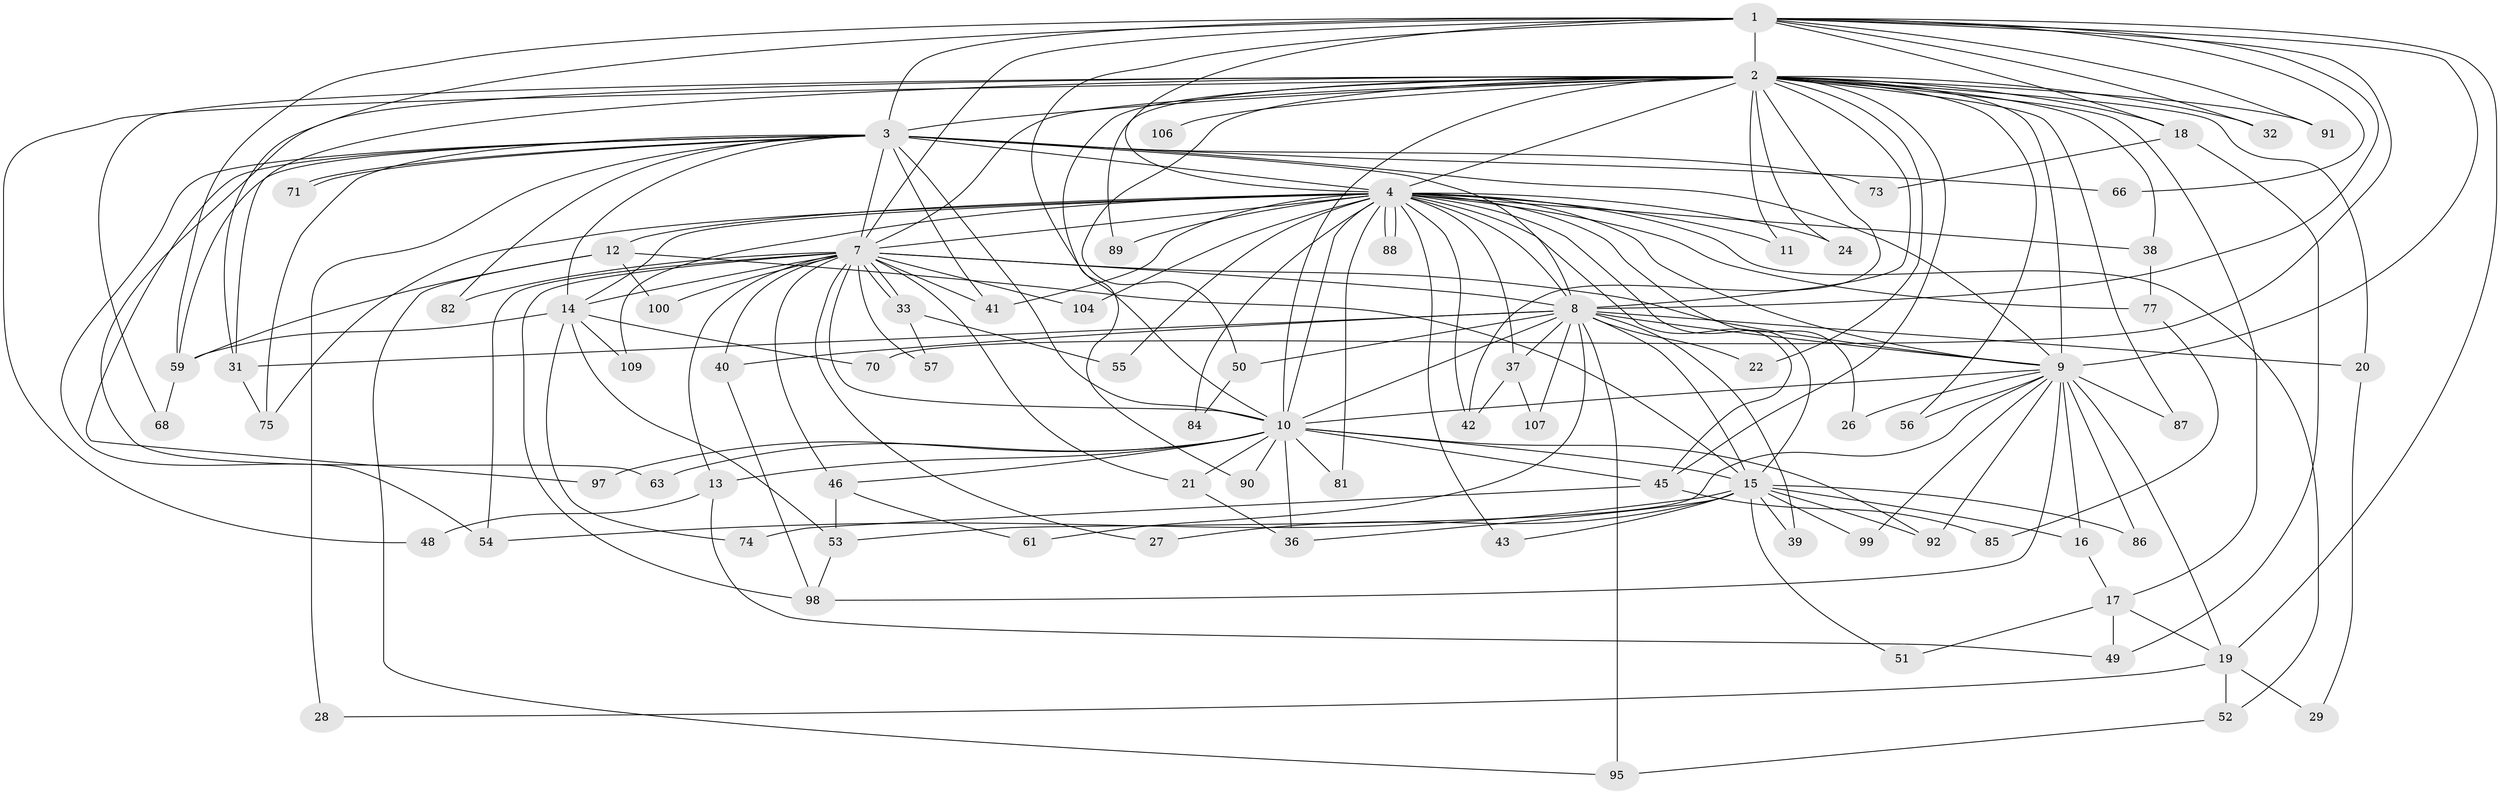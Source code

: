 // original degree distribution, {17: 0.009174311926605505, 21: 0.01834862385321101, 20: 0.01834862385321101, 23: 0.01834862385321101, 24: 0.009174311926605505, 19: 0.009174311926605505, 22: 0.009174311926605505, 2: 0.5596330275229358, 6: 0.01834862385321101, 4: 0.08256880733944955, 7: 0.009174311926605505, 16: 0.009174311926605505, 5: 0.03669724770642202, 3: 0.1926605504587156}
// Generated by graph-tools (version 1.1) at 2025/11/02/27/25 16:11:04]
// undirected, 79 vertices, 187 edges
graph export_dot {
graph [start="1"]
  node [color=gray90,style=filled];
  1 [super="+76"];
  2 [super="+5"];
  3 [super="+25"];
  4 [super="+6"];
  7 [super="+67"];
  8 [super="+34"];
  9 [super="+101"];
  10 [super="+44"];
  11;
  12 [super="+62"];
  13;
  14 [super="+30"];
  15 [super="+80"];
  16 [super="+35"];
  17 [super="+72"];
  18 [super="+23"];
  19;
  20 [super="+47"];
  21;
  22;
  24 [super="+60"];
  26 [super="+94"];
  27;
  28;
  29;
  31 [super="+69"];
  32;
  33;
  36 [super="+79"];
  37;
  38;
  39;
  40 [super="+102"];
  41 [super="+105"];
  42 [super="+64"];
  43;
  45 [super="+96"];
  46 [super="+78"];
  48;
  49 [super="+103"];
  50;
  51;
  52;
  53;
  54 [super="+65"];
  55;
  56 [super="+58"];
  57;
  59;
  61;
  63;
  66;
  68;
  70;
  71;
  73;
  74;
  75 [super="+83"];
  77;
  81;
  82;
  84;
  85;
  86;
  87;
  88;
  89;
  90;
  91;
  92 [super="+93"];
  95 [super="+108"];
  97;
  98;
  99;
  100;
  104;
  106;
  107;
  109;
  1 -- 2 [weight=2];
  1 -- 3;
  1 -- 4 [weight=2];
  1 -- 7;
  1 -- 8;
  1 -- 9;
  1 -- 10;
  1 -- 18;
  1 -- 19;
  1 -- 32;
  1 -- 66;
  1 -- 70;
  1 -- 91;
  1 -- 31;
  1 -- 59;
  2 -- 3 [weight=2];
  2 -- 4 [weight=4];
  2 -- 7 [weight=2];
  2 -- 8 [weight=2];
  2 -- 9 [weight=2];
  2 -- 10 [weight=2];
  2 -- 11;
  2 -- 18 [weight=2];
  2 -- 32;
  2 -- 48;
  2 -- 50;
  2 -- 56 [weight=2];
  2 -- 63;
  2 -- 68;
  2 -- 87;
  2 -- 89;
  2 -- 106 [weight=2];
  2 -- 17;
  2 -- 20;
  2 -- 22;
  2 -- 24 [weight=2];
  2 -- 90;
  2 -- 91;
  2 -- 31;
  2 -- 38;
  2 -- 42;
  2 -- 45;
  3 -- 4 [weight=3];
  3 -- 7;
  3 -- 8;
  3 -- 9;
  3 -- 10;
  3 -- 14;
  3 -- 28;
  3 -- 59;
  3 -- 66;
  3 -- 71;
  3 -- 71;
  3 -- 73;
  3 -- 82;
  3 -- 97;
  3 -- 75;
  3 -- 54;
  3 -- 41;
  4 -- 7 [weight=2];
  4 -- 8 [weight=2];
  4 -- 9 [weight=2];
  4 -- 10 [weight=2];
  4 -- 11;
  4 -- 12 [weight=2];
  4 -- 24;
  4 -- 26 [weight=2];
  4 -- 41;
  4 -- 43;
  4 -- 88;
  4 -- 88;
  4 -- 104;
  4 -- 109;
  4 -- 77;
  4 -- 14;
  4 -- 15;
  4 -- 81;
  4 -- 84;
  4 -- 89;
  4 -- 37;
  4 -- 38;
  4 -- 42;
  4 -- 52;
  4 -- 55;
  4 -- 45;
  4 -- 75;
  7 -- 8;
  7 -- 9;
  7 -- 10 [weight=2];
  7 -- 13;
  7 -- 21;
  7 -- 27;
  7 -- 33;
  7 -- 33;
  7 -- 40;
  7 -- 41;
  7 -- 46;
  7 -- 54;
  7 -- 57;
  7 -- 82;
  7 -- 100;
  7 -- 14;
  7 -- 104;
  7 -- 98;
  8 -- 9;
  8 -- 10;
  8 -- 22;
  8 -- 31;
  8 -- 37;
  8 -- 39;
  8 -- 40;
  8 -- 50;
  8 -- 61;
  8 -- 95;
  8 -- 107;
  8 -- 20;
  8 -- 15;
  9 -- 10;
  9 -- 16;
  9 -- 19;
  9 -- 26;
  9 -- 53;
  9 -- 86;
  9 -- 87;
  9 -- 92;
  9 -- 99;
  9 -- 98;
  9 -- 56;
  10 -- 13;
  10 -- 21;
  10 -- 36;
  10 -- 45;
  10 -- 46;
  10 -- 63;
  10 -- 81;
  10 -- 90;
  10 -- 92;
  10 -- 97;
  10 -- 15 [weight=2];
  12 -- 15;
  12 -- 95;
  12 -- 100;
  12 -- 59;
  13 -- 48;
  13 -- 49;
  14 -- 53;
  14 -- 70;
  14 -- 74;
  14 -- 109;
  14 -- 59;
  15 -- 16 [weight=2];
  15 -- 27;
  15 -- 39;
  15 -- 43;
  15 -- 51;
  15 -- 54;
  15 -- 86;
  15 -- 99;
  15 -- 36;
  15 -- 92;
  16 -- 17;
  17 -- 49;
  17 -- 51;
  17 -- 19;
  18 -- 49;
  18 -- 73;
  19 -- 28;
  19 -- 29;
  19 -- 52;
  20 -- 29;
  21 -- 36;
  31 -- 75;
  33 -- 55;
  33 -- 57;
  37 -- 107;
  37 -- 42;
  38 -- 77;
  40 -- 98;
  45 -- 74;
  45 -- 85;
  46 -- 61;
  46 -- 53;
  50 -- 84;
  52 -- 95;
  53 -- 98;
  59 -- 68;
  77 -- 85;
}
